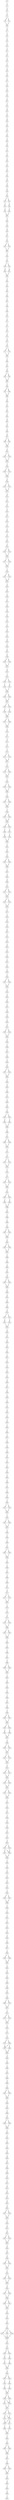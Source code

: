 strict digraph  {
	S0 -> S1 [ label = C ];
	S1 -> S2 [ label = A ];
	S2 -> S3 [ label = C ];
	S3 -> S4 [ label = G ];
	S3 -> S5 [ label = T ];
	S4 -> S6 [ label = T ];
	S5 -> S6 [ label = T ];
	S6 -> S7 [ label = G ];
	S7 -> S8 [ label = G ];
	S8 -> S9 [ label = C ];
	S9 -> S10 [ label = T ];
	S10 -> S11 [ label = C ];
	S11 -> S12 [ label = A ];
	S12 -> S13 [ label = G ];
	S13 -> S14 [ label = T ];
	S14 -> S15 [ label = G ];
	S15 -> S16 [ label = G ];
	S16 -> S17 [ label = C ];
	S17 -> S18 [ label = T ];
	S18 -> S19 [ label = C ];
	S19 -> S20 [ label = T ];
	S20 -> S21 [ label = C ];
	S21 -> S22 [ label = T ];
	S22 -> S23 [ label = G ];
	S23 -> S24 [ label = C ];
	S24 -> S25 [ label = A ];
	S25 -> S26 [ label = C ];
	S26 -> S27 [ label = T ];
	S27 -> S28 [ label = C ];
	S28 -> S29 [ label = T ];
	S29 -> S30 [ label = G ];
	S30 -> S31 [ label = C ];
	S31 -> S32 [ label = T ];
	S32 -> S33 [ label = G ];
	S33 -> S34 [ label = T ];
	S34 -> S35 [ label = C ];
	S35 -> S36 [ label = C ];
	S36 -> S37 [ label = A ];
	S37 -> S38 [ label = G ];
	S38 -> S39 [ label = A ];
	S39 -> S40 [ label = C ];
	S40 -> S41 [ label = T ];
	S40 -> S42 [ label = C ];
	S41 -> S43 [ label = T ];
	S42 -> S44 [ label = A ];
	S43 -> S45 [ label = C ];
	S44 -> S46 [ label = T ];
	S45 -> S47 [ label = A ];
	S46 -> S47 [ label = A ];
	S47 -> S48 [ label = T ];
	S48 -> S49 [ label = T ];
	S49 -> S50 [ label = G ];
	S50 -> S51 [ label = A ];
	S51 -> S52 [ label = C ];
	S52 -> S53 [ label = A ];
	S52 -> S54 [ label = T ];
	S53 -> S55 [ label = T ];
	S54 -> S55 [ label = T ];
	S55 -> S56 [ label = T ];
	S56 -> S57 [ label = C ];
	S57 -> S58 [ label = T ];
	S57 -> S59 [ label = C ];
	S58 -> S60 [ label = G ];
	S59 -> S61 [ label = A ];
	S60 -> S62 [ label = T ];
	S61 -> S62 [ label = T ];
	S62 -> S63 [ label = T ];
	S63 -> S64 [ label = T ];
	S64 -> S65 [ label = G ];
	S65 -> S66 [ label = C ];
	S66 -> S67 [ label = C ];
	S67 -> S68 [ label = C ];
	S68 -> S69 [ label = T ];
	S69 -> S70 [ label = A ];
	S70 -> S71 [ label = C ];
	S71 -> S72 [ label = T ];
	S72 -> S73 [ label = G ];
	S73 -> S74 [ label = T ];
	S74 -> S75 [ label = G ];
	S75 -> S76 [ label = G ];
	S76 -> S77 [ label = G ];
	S76 -> S78 [ label = A ];
	S77 -> S79 [ label = C ];
	S78 -> S79 [ label = C ];
	S79 -> S80 [ label = C ];
	S80 -> S81 [ label = C ];
	S81 -> S82 [ label = A ];
	S82 -> S83 [ label = G ];
	S82 -> S84 [ label = A ];
	S83 -> S85 [ label = C ];
	S84 -> S85 [ label = C ];
	S85 -> S86 [ label = C ];
	S86 -> S87 [ label = A ];
	S86 -> S88 [ label = G ];
	S87 -> S89 [ label = G ];
	S88 -> S89 [ label = G ];
	S89 -> S90 [ label = A ];
	S90 -> S91 [ label = T ];
	S91 -> S92 [ label = C ];
	S92 -> S93 [ label = C ];
	S93 -> S94 [ label = A ];
	S94 -> S95 [ label = G ];
	S95 -> S96 [ label = C ];
	S96 -> S97 [ label = A ];
	S97 -> S98 [ label = T ];
	S97 -> S99 [ label = C ];
	S98 -> S100 [ label = T ];
	S99 -> S100 [ label = T ];
	S100 -> S101 [ label = A ];
	S101 -> S102 [ label = C ];
	S101 -> S103 [ label = T ];
	S102 -> S104 [ label = T ];
	S103 -> S104 [ label = T ];
	S104 -> S105 [ label = T ];
	S105 -> S106 [ label = C ];
	S105 -> S107 [ label = G ];
	S106 -> S108 [ label = T ];
	S107 -> S108 [ label = T ];
	S108 -> S109 [ label = G ];
	S109 -> S110 [ label = C ];
	S109 -> S111 [ label = T ];
	S110 -> S112 [ label = G ];
	S111 -> S112 [ label = G ];
	S112 -> S113 [ label = A ];
	S113 -> S114 [ label = T ];
	S114 -> S115 [ label = G ];
	S115 -> S116 [ label = C ];
	S116 -> S117 [ label = A ];
	S117 -> S118 [ label = C ];
	S118 -> S119 [ label = C ];
	S119 -> S120 [ label = G ];
	S120 -> S121 [ label = C ];
	S121 -> S122 [ label = C ];
	S122 -> S123 [ label = C ];
	S123 -> S124 [ label = A ];
	S123 -> S125 [ label = G ];
	S124 -> S126 [ label = T ];
	S125 -> S126 [ label = T ];
	S126 -> S127 [ label = T ];
	S126 -> S128 [ label = C ];
	S127 -> S129 [ label = C ];
	S128 -> S129 [ label = C ];
	S129 -> S130 [ label = T ];
	S130 -> S131 [ label = C ];
	S130 -> S132 [ label = G ];
	S131 -> S133 [ label = A ];
	S132 -> S133 [ label = A ];
	S133 -> S134 [ label = A ];
	S134 -> S135 [ label = A ];
	S135 -> S136 [ label = C ];
	S136 -> S137 [ label = T ];
	S137 -> S138 [ label = G ];
	S138 -> S139 [ label = G ];
	S139 -> S140 [ label = C ];
	S140 -> S141 [ label = C ];
	S141 -> S142 [ label = T ];
	S142 -> S143 [ label = G ];
	S143 -> S144 [ label = T ];
	S144 -> S145 [ label = G ];
	S145 -> S146 [ label = C ];
	S146 -> S147 [ label = A ];
	S147 -> S148 [ label = G ];
	S148 -> S149 [ label = G ];
	S148 -> S150 [ label = A ];
	S149 -> S151 [ label = C ];
	S150 -> S151 [ label = C ];
	S151 -> S152 [ label = A ];
	S152 -> S153 [ label = C ];
	S153 -> S154 [ label = T ];
	S153 -> S155 [ label = C ];
	S154 -> S156 [ label = T ];
	S155 -> S157 [ label = A ];
	S156 -> S158 [ label = C ];
	S157 -> S158 [ label = C ];
	S158 -> S159 [ label = T ];
	S158 -> S160 [ label = A ];
	S159 -> S161 [ label = G ];
	S160 -> S161 [ label = G ];
	S161 -> S162 [ label = T ];
	S161 -> S163 [ label = C ];
	S162 -> S164 [ label = T ];
	S163 -> S165 [ label = C ];
	S164 -> S166 [ label = A ];
	S165 -> S166 [ label = A ];
	S166 -> S167 [ label = A ];
	S166 -> S168 [ label = T ];
	S167 -> S169 [ label = T ];
	S168 -> S169 [ label = T ];
	S169 -> S170 [ label = G ];
	S170 -> S171 [ label = A ];
	S171 -> S172 [ label = G ];
	S172 -> S173 [ label = A ];
	S173 -> S174 [ label = T ];
	S174 -> S175 [ label = G ];
	S174 -> S176 [ label = T ];
	S175 -> S177 [ label = G ];
	S176 -> S177 [ label = G ];
	S177 -> S178 [ label = T ];
	S178 -> S179 [ label = G ];
	S178 -> S180 [ label = C ];
	S179 -> S181 [ label = A ];
	S180 -> S181 [ label = A ];
	S181 -> S182 [ label = T ];
	S182 -> S183 [ label = C ];
	S182 -> S184 [ label = T ];
	S183 -> S185 [ label = T ];
	S184 -> S185 [ label = T ];
	S185 -> S186 [ label = T ];
	S186 -> S187 [ label = C ];
	S186 -> S188 [ label = T ];
	S187 -> S189 [ label = G ];
	S188 -> S189 [ label = G ];
	S189 -> S190 [ label = T ];
	S190 -> S191 [ label = C ];
	S190 -> S192 [ label = G ];
	S191 -> S193 [ label = A ];
	S192 -> S193 [ label = A ];
	S193 -> S194 [ label = A ];
	S193 -> S195 [ label = C ];
	S194 -> S196 [ label = C ];
	S195 -> S197 [ label = T ];
	S196 -> S198 [ label = A ];
	S197 -> S199 [ label = G ];
	S198 -> S200 [ label = T ];
	S199 -> S200 [ label = T ];
	S200 -> S201 [ label = T ];
	S201 -> S202 [ label = G ];
	S202 -> S203 [ label = G ];
	S203 -> S204 [ label = C ];
	S203 -> S205 [ label = A ];
	S204 -> S206 [ label = A ];
	S205 -> S206 [ label = A ];
	S206 -> S207 [ label = T ];
	S207 -> S208 [ label = A ];
	S208 -> S209 [ label = G ];
	S209 -> S210 [ label = T ];
	S210 -> S211 [ label = A ];
	S210 -> S212 [ label = G ];
	S211 -> S213 [ label = G ];
	S212 -> S213 [ label = G ];
	S213 -> S214 [ label = G ];
	S213 -> S215 [ label = C ];
	S214 -> S216 [ label = C ];
	S215 -> S216 [ label = C ];
	S216 -> S217 [ label = T ];
	S217 -> S218 [ label = C ];
	S218 -> S219 [ label = G ];
	S219 -> S220 [ label = G ];
	S220 -> S221 [ label = G ];
	S221 -> S222 [ label = C ];
	S222 -> S223 [ label = T ];
	S223 -> S224 [ label = G ];
	S224 -> S225 [ label = C ];
	S225 -> S226 [ label = T ];
	S226 -> S227 [ label = T ];
	S227 -> S228 [ label = T ];
	S228 -> S229 [ label = C ];
	S229 -> S230 [ label = T ];
	S230 -> S231 [ label = C ];
	S230 -> S232 [ label = T ];
	S231 -> S233 [ label = C ];
	S232 -> S233 [ label = C ];
	S233 -> S234 [ label = T ];
	S234 -> S235 [ label = G ];
	S235 -> S236 [ label = A ];
	S236 -> S237 [ label = T ];
	S237 -> S238 [ label = A ];
	S238 -> S239 [ label = G ];
	S239 -> S240 [ label = T ];
	S240 -> S241 [ label = G ];
	S241 -> S242 [ label = C ];
	S241 -> S243 [ label = G ];
	S242 -> S244 [ label = T ];
	S243 -> S244 [ label = T ];
	S244 -> S245 [ label = G ];
	S245 -> S246 [ label = T ];
	S246 -> S247 [ label = C ];
	S247 -> S248 [ label = C ];
	S248 -> S249 [ label = T ];
	S249 -> S250 [ label = A ];
	S250 -> S251 [ label = T ];
	S250 -> S252 [ label = C ];
	S251 -> S253 [ label = G ];
	S252 -> S253 [ label = G ];
	S253 -> S254 [ label = T ];
	S254 -> S255 [ label = G ];
	S255 -> S256 [ label = T ];
	S256 -> S257 [ label = C ];
	S257 -> S258 [ label = C ];
	S258 -> S259 [ label = A ];
	S259 -> S260 [ label = T ];
	S260 -> S261 [ label = C ];
	S260 -> S262 [ label = T ];
	S261 -> S263 [ label = G ];
	S262 -> S264 [ label = A ];
	S263 -> S265 [ label = T ];
	S264 -> S265 [ label = T ];
	S265 -> S266 [ label = C ];
	S266 -> S267 [ label = T ];
	S267 -> S268 [ label = G ];
	S267 -> S269 [ label = A ];
	S268 -> S270 [ label = T ];
	S269 -> S270 [ label = T ];
	S270 -> S271 [ label = T ];
	S271 -> S272 [ label = C ];
	S272 -> S273 [ label = C ];
	S272 -> S274 [ label = T ];
	S273 -> S275 [ label = A ];
	S274 -> S275 [ label = A ];
	S275 -> S276 [ label = T ];
	S276 -> S277 [ label = C ];
	S277 -> S278 [ label = T ];
	S277 -> S279 [ label = C ];
	S278 -> S280 [ label = T ];
	S279 -> S280 [ label = T ];
	S280 -> S281 [ label = G ];
	S281 -> S282 [ label = A ];
	S281 -> S283 [ label = C ];
	S282 -> S284 [ label = A ];
	S283 -> S285 [ label = G ];
	S284 -> S286 [ label = G ];
	S285 -> S286 [ label = G ];
	S286 -> S287 [ label = A ];
	S287 -> S288 [ label = T ];
	S288 -> S289 [ label = C ];
	S289 -> S290 [ label = C ];
	S290 -> S291 [ label = A ];
	S290 -> S292 [ label = G ];
	S291 -> S293 [ label = C ];
	S292 -> S293 [ label = C ];
	S293 -> S294 [ label = A ];
	S294 -> S295 [ label = A ];
	S294 -> S296 [ label = C ];
	S295 -> S297 [ label = C ];
	S296 -> S297 [ label = C ];
	S297 -> S298 [ label = T ];
	S298 -> S299 [ label = C ];
	S299 -> S300 [ label = A ];
	S300 -> S301 [ label = G ];
	S301 -> S302 [ label = A ];
	S302 -> S303 [ label = G ];
	S302 -> S304 [ label = A ];
	S303 -> S305 [ label = G ];
	S304 -> S305 [ label = G ];
	S305 -> S306 [ label = G ];
	S306 -> S307 [ label = G ];
	S307 -> S308 [ label = A ];
	S308 -> S309 [ label = G ];
	S309 -> S310 [ label = A ];
	S310 -> S311 [ label = C ];
	S310 -> S312 [ label = T ];
	S311 -> S313 [ label = A ];
	S312 -> S314 [ label = G ];
	S313 -> S315 [ label = C ];
	S314 -> S315 [ label = C ];
	S315 -> S316 [ label = A ];
	S316 -> S317 [ label = G ];
	S317 -> S318 [ label = A ];
	S318 -> S319 [ label = G ];
	S319 -> S320 [ label = C ];
	S320 -> S321 [ label = C ];
	S321 -> S322 [ label = T ];
	S322 -> S323 [ label = T ];
	S323 -> S324 [ label = T ];
	S324 -> S325 [ label = C ];
	S325 -> S326 [ label = A ];
	S326 -> S327 [ label = G ];
	S327 -> S328 [ label = A ];
	S328 -> S329 [ label = C ];
	S329 -> S330 [ label = C ];
	S330 -> S331 [ label = T ];
	S331 -> S332 [ label = G ];
	S332 -> S333 [ label = T ];
	S333 -> S334 [ label = G ];
	S334 -> S335 [ label = C ];
	S335 -> S336 [ label = C ];
	S336 -> S337 [ label = T ];
	S337 -> S338 [ label = C ];
	S338 -> S339 [ label = C ];
	S339 -> S340 [ label = C ];
	S340 -> S341 [ label = A ];
	S341 -> S342 [ label = C ];
	S342 -> S343 [ label = T ];
	S343 -> S344 [ label = G ];
	S344 -> S345 [ label = C ];
	S345 -> S346 [ label = A ];
	S346 -> S347 [ label = T ];
	S347 -> S348 [ label = T ];
	S348 -> S349 [ label = G ];
	S349 -> S350 [ label = T ];
	S350 -> S351 [ label = C ];
	S350 -> S352 [ label = G ];
	S351 -> S353 [ label = G ];
	S352 -> S353 [ label = G ];
	S353 -> S354 [ label = T ];
	S354 -> S355 [ label = T ];
	S354 -> S356 [ label = C ];
	S355 -> S357 [ label = C ];
	S356 -> S357 [ label = C ];
	S357 -> S358 [ label = T ];
	S358 -> S359 [ label = T ];
	S359 -> S360 [ label = T ];
	S360 -> S361 [ label = G ];
	S361 -> S362 [ label = T ];
	S361 -> S363 [ label = C ];
	S362 -> S364 [ label = T ];
	S363 -> S364 [ label = T ];
	S364 -> S365 [ label = T ];
	S365 -> S366 [ label = C ];
	S366 -> S367 [ label = T ];
	S367 -> S368 [ label = T ];
	S368 -> S369 [ label = T ];
	S369 -> S370 [ label = G ];
	S370 -> S371 [ label = G ];
	S371 -> S372 [ label = C ];
	S371 -> S373 [ label = T ];
	S372 -> S374 [ label = C ];
	S373 -> S374 [ label = C ];
	S374 -> S375 [ label = C ];
	S375 -> S376 [ label = T ];
	S376 -> S377 [ label = G ];
	S377 -> S378 [ label = C ];
	S377 -> S379 [ label = G ];
	S378 -> S380 [ label = T ];
	S379 -> S380 [ label = T ];
	S380 -> S381 [ label = C ];
	S380 -> S382 [ label = A ];
	S381 -> S383 [ label = T ];
	S382 -> S383 [ label = T ];
	S383 -> S384 [ label = T ];
	S384 -> S385 [ label = T ];
	S385 -> S386 [ label = T ];
	S386 -> S387 [ label = C ];
	S387 -> S388 [ label = A ];
	S388 -> S389 [ label = T ];
	S388 -> S390 [ label = C ];
	S389 -> S391 [ label = T ];
	S390 -> S391 [ label = T ];
	S391 -> S392 [ label = T ];
	S392 -> S393 [ label = A ];
	S393 -> S394 [ label = C ];
	S394 -> S395 [ label = C ];
	S395 -> S396 [ label = T ];
	S396 -> S397 [ label = G ];
	S397 -> S398 [ label = A ];
	S398 -> S399 [ label = G ];
	S399 -> S400 [ label = G ];
	S399 -> S401 [ label = A ];
	S400 -> S402 [ label = C ];
	S401 -> S402 [ label = C ];
	S402 -> S403 [ label = T ];
	S402 -> S404 [ label = C ];
	S403 -> S405 [ label = G ];
	S404 -> S406 [ label = A ];
	S405 -> S407 [ label = G ];
	S406 -> S407 [ label = G ];
	S407 -> S408 [ label = G ];
	S408 -> S409 [ label = T ];
	S408 -> S410 [ label = C ];
	S409 -> S411 [ label = T ];
	S410 -> S411 [ label = T ];
	S411 -> S412 [ label = T ];
	S411 -> S413 [ label = C ];
	S412 -> S414 [ label = C ];
	S413 -> S414 [ label = C ];
	S414 -> S415 [ label = A ];
	S415 -> S416 [ label = A ];
	S415 -> S417 [ label = G ];
	S416 -> S418 [ label = G ];
	S417 -> S418 [ label = G ];
	S418 -> S419 [ label = G ];
	S418 -> S420 [ label = A ];
	S419 -> S421 [ label = A ];
	S420 -> S421 [ label = A ];
	S421 -> S422 [ label = T ];
	S421 -> S423 [ label = A ];
	S422 -> S424 [ label = G ];
	S423 -> S424 [ label = G ];
	S424 -> S425 [ label = C ];
	S425 -> S426 [ label = T ];
	S426 -> S427 [ label = G ];
	S427 -> S428 [ label = T ];
	S428 -> S429 [ label = G ];
	S429 -> S430 [ label = G ];
	S430 -> S431 [ label = A ];
	S431 -> S432 [ label = T ];
	S432 -> S433 [ label = G ];
	S433 -> S434 [ label = A ];
	S433 -> S435 [ label = G ];
	S434 -> S436 [ label = G ];
	S434 -> S437 [ label = A ];
	S435 -> S436 [ label = G ];
	S436 -> S438 [ label = G ];
	S437 -> S438 [ label = G ];
	S438 -> S439 [ label = T ];
	S439 -> S440 [ label = T ];
	S440 -> S441 [ label = G ];
	S441 -> S442 [ label = T ];
	S442 -> S443 [ label = G ];
	S443 -> S444 [ label = G ];
	S444 -> S445 [ label = C ];
	S445 -> S446 [ label = A ];
	S445 -> S447 [ label = T ];
	S446 -> S448 [ label = G ];
	S447 -> S448 [ label = G ];
	S448 -> S449 [ label = T ];
	S449 -> S450 [ label = T ];
	S450 -> S451 [ label = T ];
	S451 -> S452 [ label = T ];
	S452 -> S453 [ label = C ];
	S453 -> S454 [ label = T ];
	S454 -> S455 [ label = A ];
	S455 -> S456 [ label = C ];
	S456 -> S457 [ label = A ];
	S457 -> S458 [ label = C ];
	S458 -> S459 [ label = G ];
	S458 -> S460 [ label = T ];
	S459 -> S461 [ label = G ];
	S460 -> S461 [ label = G ];
	S461 -> S462 [ label = T ];
	S462 -> S463 [ label = G ];
	S463 -> S464 [ label = C ];
	S464 -> S465 [ label = T ];
	S465 -> S466 [ label = G ];
	S466 -> S467 [ label = A ];
	S467 -> S468 [ label = C ];
	S468 -> S469 [ label = C ];
	S468 -> S470 [ label = G ];
	S469 -> S471 [ label = C ];
	S470 -> S471 [ label = C ];
	S471 -> S472 [ label = C ];
	S472 -> S473 [ label = G ];
	S472 -> S474 [ label = C ];
	S473 -> S475 [ label = C ];
	S474 -> S475 [ label = C ];
	S475 -> S476 [ label = T ];
	S476 -> S477 [ label = T ];
	S477 -> S478 [ label = C ];
	S478 -> S479 [ label = A ];
	S478 -> S480 [ label = T ];
	S479 -> S481 [ label = A ];
	S480 -> S481 [ label = A ];
	S480 -> S482 [ label = C ];
	S481 -> S483 [ label = A ];
	S482 -> S483 [ label = A ];
	S483 -> S484 [ label = A ];
	S484 -> S485 [ label = C ];
	S485 -> S486 [ label = C ];
	S486 -> S487 [ label = C ];
	S487 -> S488 [ label = T ];
	S488 -> S489 [ label = G ];
	S489 -> S490 [ label = T ];
	S490 -> S491 [ label = G ];
	S490 -> S492 [ label = T ];
	S491 -> S493 [ label = G ];
	S492 -> S493 [ label = G ];
	S493 -> S494 [ label = T ];
	S494 -> S495 [ label = G ];
	S495 -> S496 [ label = T ];
	S496 -> S497 [ label = A ];
	S497 -> S498 [ label = T ];
	S497 -> S499 [ label = C ];
	S498 -> S500 [ label = A ];
	S499 -> S500 [ label = A ];
	S500 -> S501 [ label = C ];
	S501 -> S502 [ label = C ];
	S502 -> S503 [ label = C ];
	S503 -> S504 [ label = T ];
	S504 -> S505 [ label = G ];
	S505 -> S506 [ label = A ];
	S506 -> S507 [ label = G ];
	S507 -> S508 [ label = G ];
	S508 -> S509 [ label = A ];
	S509 -> S510 [ label = A ];
	S510 -> S511 [ label = C ];
	S511 -> S512 [ label = A ];
	S512 -> S513 [ label = A ];
	S513 -> S514 [ label = G ];
	S514 -> S515 [ label = G ];
	S515 -> S516 [ label = A ];
	S516 -> S517 [ label = A ];
	S516 -> S518 [ label = G ];
	S517 -> S519 [ label = G ];
	S518 -> S519 [ label = G ];
	S519 -> S520 [ label = T ];
	S520 -> S521 [ label = G ];
	S521 -> S522 [ label = A ];
	S522 -> S523 [ label = A ];
	S522 -> S524 [ label = G ];
	S523 -> S525 [ label = G ];
	S524 -> S525 [ label = G ];
	S525 -> S526 [ label = A ];
	S526 -> S527 [ label = A ];
	S527 -> S528 [ label = A ];
	S528 -> S529 [ label = C ];
	S528 -> S530 [ label = G ];
	S529 -> S531 [ label = C ];
	S530 -> S531 [ label = C ];
	S531 -> S532 [ label = T ];
	S532 -> S533 [ label = C ];
	S532 -> S534 [ label = T ];
	S533 -> S535 [ label = T ];
	S534 -> S535 [ label = T ];
	S535 -> S536 [ label = G ];
	S536 -> S537 [ label = C ];
	S536 -> S538 [ label = T ];
	S537 -> S539 [ label = T ];
	S538 -> S539 [ label = T ];
	S539 -> S540 [ label = C ];
	S539 -> S541 [ label = G ];
	S540 -> S542 [ label = A ];
	S541 -> S542 [ label = A ];
	S542 -> S543 [ label = A ];
	S543 -> S544 [ label = G ];
	S544 -> S545 [ label = C ];
	S545 -> S546 [ label = T ];
	S546 -> S547 [ label = A ];
	S546 -> S548 [ label = T ];
	S546 -> S549 [ label = G ];
	S547 -> S550 [ label = A ];
	S548 -> S550 [ label = A ];
	S549 -> S550 [ label = A ];
	S550 -> S551 [ label = A ];
	S551 -> S552 [ label = A ];
	S552 -> S553 [ label = A ];
	S552 -> S554 [ label = T ];
	S553 -> S555 [ label = G ];
	S554 -> S556 [ label = A ];
	S555 -> S557 [ label = T ];
	S556 -> S558 [ label = C ];
	S557 -> S559 [ label = A ];
	S558 -> S559 [ label = A ];
	S559 -> S560 [ label = A ];
	S560 -> S561 [ label = G ];
	S560 -> S562 [ label = A ];
	S561 -> S563 [ label = T ];
	S562 -> S564 [ label = G ];
	S563 -> S565 [ label = C ];
	S564 -> S566 [ label = T ];
	S565 -> S567 [ label = A ];
	S566 -> S567 [ label = A ];
	S567 -> S568 [ label = G ];
	S567 -> S569 [ label = A ];
	S568 -> S570 [ label = T ];
	S568 -> S571 [ label = C ];
	S569 -> S570 [ label = T ];
	S570 -> S572 [ label = A ];
	S571 -> S572 [ label = A ];
	S572 -> S573 [ label = C ];
	S572 -> S574 [ label = T ];
	S573 -> S575 [ label = T ];
	S573 -> S576 [ label = A ];
	S574 -> S575 [ label = T ];
	S575 -> S577 [ label = G ];
	S575 -> S578 [ label = T ];
	S576 -> S578 [ label = T ];
	S577 -> S579 [ label = A ];
	S578 -> S580 [ label = T ];
	S579 -> S581 [ label = C ];
	S580 -> S581 [ label = C ];
	S581 -> S582 [ label = T ];
	S582 -> S583 [ label = C ];
	S583 -> S584 [ label = T ];
	S583 -> S585 [ label = A ];
	S584 -> S586 [ label = G ];
	S585 -> S586 [ label = G ];
	S586 -> S587 [ label = A ];
	S587 -> S588 [ label = G ];
	S588 -> S589 [ label = T ];
	S588 -> S590 [ label = C ];
	S589 -> S591 [ label = A ];
	S590 -> S591 [ label = A ];
	S591 -> S593 [ label = A ];
	S593 -> S594 [ label = A ];
	S594 -> S595 [ label = T ];
	S595 -> S596 [ label = A ];
	S596 -> S597 [ label = T ];
}
